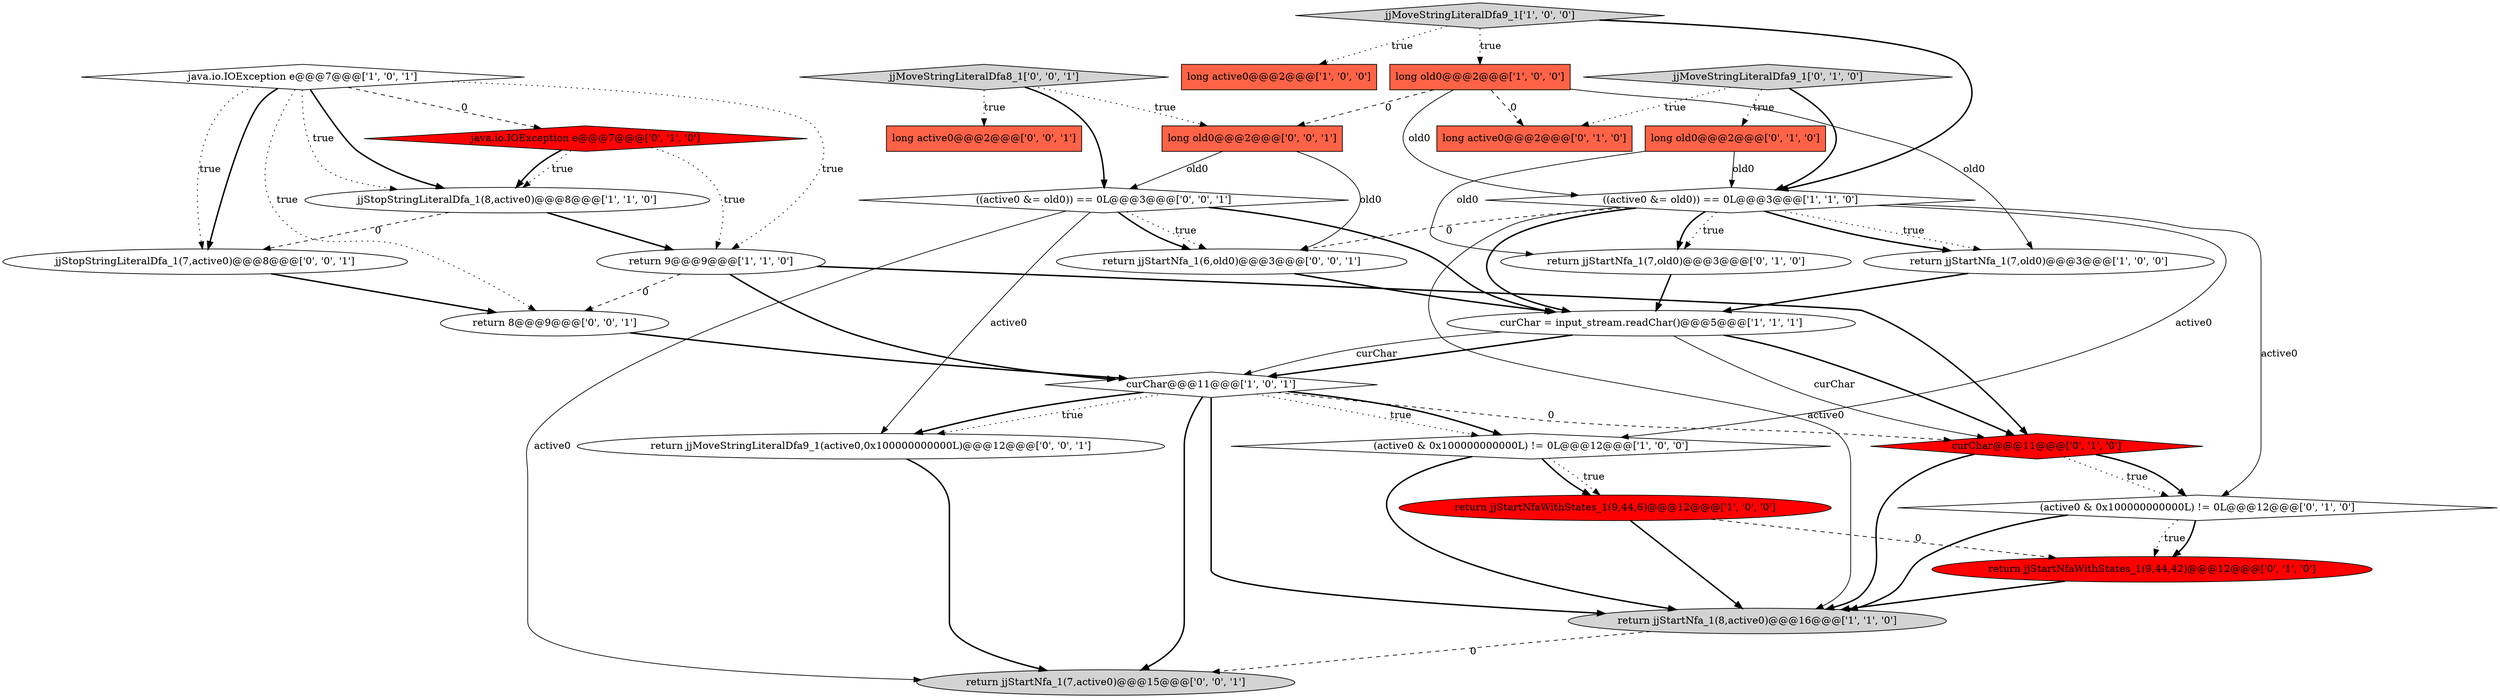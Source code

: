 digraph {
15 [style = filled, label = "return jjStartNfa_1(7,old0)@@@3@@@['0', '1', '0']", fillcolor = white, shape = ellipse image = "AAA0AAABBB2BBB"];
1 [style = filled, label = "long active0@@@2@@@['1', '0', '0']", fillcolor = tomato, shape = box image = "AAA0AAABBB1BBB"];
23 [style = filled, label = "return jjMoveStringLiteralDfa9_1(active0,0x100000000000L)@@@12@@@['0', '0', '1']", fillcolor = white, shape = ellipse image = "AAA0AAABBB3BBB"];
18 [style = filled, label = "jjMoveStringLiteralDfa9_1['0', '1', '0']", fillcolor = lightgray, shape = diamond image = "AAA0AAABBB2BBB"];
27 [style = filled, label = "jjMoveStringLiteralDfa8_1['0', '0', '1']", fillcolor = lightgray, shape = diamond image = "AAA0AAABBB3BBB"];
22 [style = filled, label = "return 8@@@9@@@['0', '0', '1']", fillcolor = white, shape = ellipse image = "AAA0AAABBB3BBB"];
8 [style = filled, label = "curChar = input_stream.readChar()@@@5@@@['1', '1', '1']", fillcolor = white, shape = ellipse image = "AAA0AAABBB1BBB"];
21 [style = filled, label = "long active0@@@2@@@['0', '0', '1']", fillcolor = tomato, shape = box image = "AAA0AAABBB3BBB"];
24 [style = filled, label = "((active0 &= old0)) == 0L@@@3@@@['0', '0', '1']", fillcolor = white, shape = diamond image = "AAA0AAABBB3BBB"];
5 [style = filled, label = "return jjStartNfa_1(7,old0)@@@3@@@['1', '0', '0']", fillcolor = white, shape = ellipse image = "AAA0AAABBB1BBB"];
10 [style = filled, label = "java.io.IOException e@@@7@@@['1', '0', '1']", fillcolor = white, shape = diamond image = "AAA0AAABBB1BBB"];
2 [style = filled, label = "curChar@@@11@@@['1', '0', '1']", fillcolor = white, shape = diamond image = "AAA0AAABBB1BBB"];
9 [style = filled, label = "jjStopStringLiteralDfa_1(8,active0)@@@8@@@['1', '1', '0']", fillcolor = white, shape = ellipse image = "AAA0AAABBB1BBB"];
20 [style = filled, label = "java.io.IOException e@@@7@@@['0', '1', '0']", fillcolor = red, shape = diamond image = "AAA1AAABBB2BBB"];
25 [style = filled, label = "jjStopStringLiteralDfa_1(7,active0)@@@8@@@['0', '0', '1']", fillcolor = white, shape = ellipse image = "AAA0AAABBB3BBB"];
7 [style = filled, label = "jjMoveStringLiteralDfa9_1['1', '0', '0']", fillcolor = lightgray, shape = diamond image = "AAA0AAABBB1BBB"];
16 [style = filled, label = "(active0 & 0x100000000000L) != 0L@@@12@@@['0', '1', '0']", fillcolor = white, shape = diamond image = "AAA0AAABBB2BBB"];
17 [style = filled, label = "curChar@@@11@@@['0', '1', '0']", fillcolor = red, shape = diamond image = "AAA1AAABBB2BBB"];
26 [style = filled, label = "return jjStartNfa_1(7,active0)@@@15@@@['0', '0', '1']", fillcolor = lightgray, shape = ellipse image = "AAA0AAABBB3BBB"];
0 [style = filled, label = "(active0 & 0x100000000000L) != 0L@@@12@@@['1', '0', '0']", fillcolor = white, shape = diamond image = "AAA0AAABBB1BBB"];
29 [style = filled, label = "return jjStartNfa_1(6,old0)@@@3@@@['0', '0', '1']", fillcolor = white, shape = ellipse image = "AAA0AAABBB3BBB"];
11 [style = filled, label = "((active0 &= old0)) == 0L@@@3@@@['1', '1', '0']", fillcolor = white, shape = diamond image = "AAA0AAABBB1BBB"];
3 [style = filled, label = "return jjStartNfaWithStates_1(9,44,6)@@@12@@@['1', '0', '0']", fillcolor = red, shape = ellipse image = "AAA1AAABBB1BBB"];
14 [style = filled, label = "long active0@@@2@@@['0', '1', '0']", fillcolor = tomato, shape = box image = "AAA1AAABBB2BBB"];
6 [style = filled, label = "return jjStartNfa_1(8,active0)@@@16@@@['1', '1', '0']", fillcolor = lightgray, shape = ellipse image = "AAA0AAABBB1BBB"];
19 [style = filled, label = "return jjStartNfaWithStates_1(9,44,42)@@@12@@@['0', '1', '0']", fillcolor = red, shape = ellipse image = "AAA1AAABBB2BBB"];
13 [style = filled, label = "long old0@@@2@@@['0', '1', '0']", fillcolor = tomato, shape = box image = "AAA0AAABBB2BBB"];
12 [style = filled, label = "long old0@@@2@@@['1', '0', '0']", fillcolor = tomato, shape = box image = "AAA1AAABBB1BBB"];
4 [style = filled, label = "return 9@@@9@@@['1', '1', '0']", fillcolor = white, shape = ellipse image = "AAA0AAABBB1BBB"];
28 [style = filled, label = "long old0@@@2@@@['0', '0', '1']", fillcolor = tomato, shape = box image = "AAA0AAABBB3BBB"];
0->3 [style = bold, label=""];
16->19 [style = dotted, label="true"];
5->8 [style = bold, label=""];
29->8 [style = bold, label=""];
2->26 [style = bold, label=""];
7->11 [style = bold, label=""];
2->0 [style = dotted, label="true"];
12->11 [style = solid, label="old0"];
4->17 [style = bold, label=""];
20->9 [style = dotted, label="true"];
11->16 [style = solid, label="active0"];
25->22 [style = bold, label=""];
22->2 [style = bold, label=""];
11->0 [style = solid, label="active0"];
0->6 [style = bold, label=""];
20->9 [style = bold, label=""];
2->6 [style = bold, label=""];
17->6 [style = bold, label=""];
24->29 [style = dotted, label="true"];
9->4 [style = bold, label=""];
16->6 [style = bold, label=""];
18->11 [style = bold, label=""];
23->26 [style = bold, label=""];
24->23 [style = solid, label="active0"];
8->2 [style = solid, label="curChar"];
24->26 [style = solid, label="active0"];
11->29 [style = dashed, label="0"];
2->23 [style = dotted, label="true"];
3->6 [style = bold, label=""];
11->5 [style = dotted, label="true"];
24->29 [style = bold, label=""];
4->2 [style = bold, label=""];
4->22 [style = dashed, label="0"];
27->21 [style = dotted, label="true"];
13->15 [style = solid, label="old0"];
16->19 [style = bold, label=""];
10->9 [style = dotted, label="true"];
19->6 [style = bold, label=""];
2->17 [style = dashed, label="0"];
18->14 [style = dotted, label="true"];
11->15 [style = bold, label=""];
7->12 [style = dotted, label="true"];
3->19 [style = dashed, label="0"];
17->16 [style = dotted, label="true"];
8->17 [style = bold, label=""];
2->23 [style = bold, label=""];
27->28 [style = dotted, label="true"];
28->29 [style = solid, label="old0"];
11->5 [style = bold, label=""];
10->25 [style = dotted, label="true"];
2->0 [style = bold, label=""];
12->14 [style = dashed, label="0"];
8->2 [style = bold, label=""];
10->25 [style = bold, label=""];
20->4 [style = dotted, label="true"];
6->26 [style = dashed, label="0"];
8->17 [style = solid, label="curChar"];
12->28 [style = dashed, label="0"];
12->5 [style = solid, label="old0"];
9->25 [style = dashed, label="0"];
10->22 [style = dotted, label="true"];
11->8 [style = bold, label=""];
11->6 [style = solid, label="active0"];
10->20 [style = dashed, label="0"];
27->24 [style = bold, label=""];
10->9 [style = bold, label=""];
0->3 [style = dotted, label="true"];
10->4 [style = dotted, label="true"];
24->8 [style = bold, label=""];
28->24 [style = solid, label="old0"];
7->1 [style = dotted, label="true"];
11->15 [style = dotted, label="true"];
15->8 [style = bold, label=""];
13->11 [style = solid, label="old0"];
17->16 [style = bold, label=""];
18->13 [style = dotted, label="true"];
}
